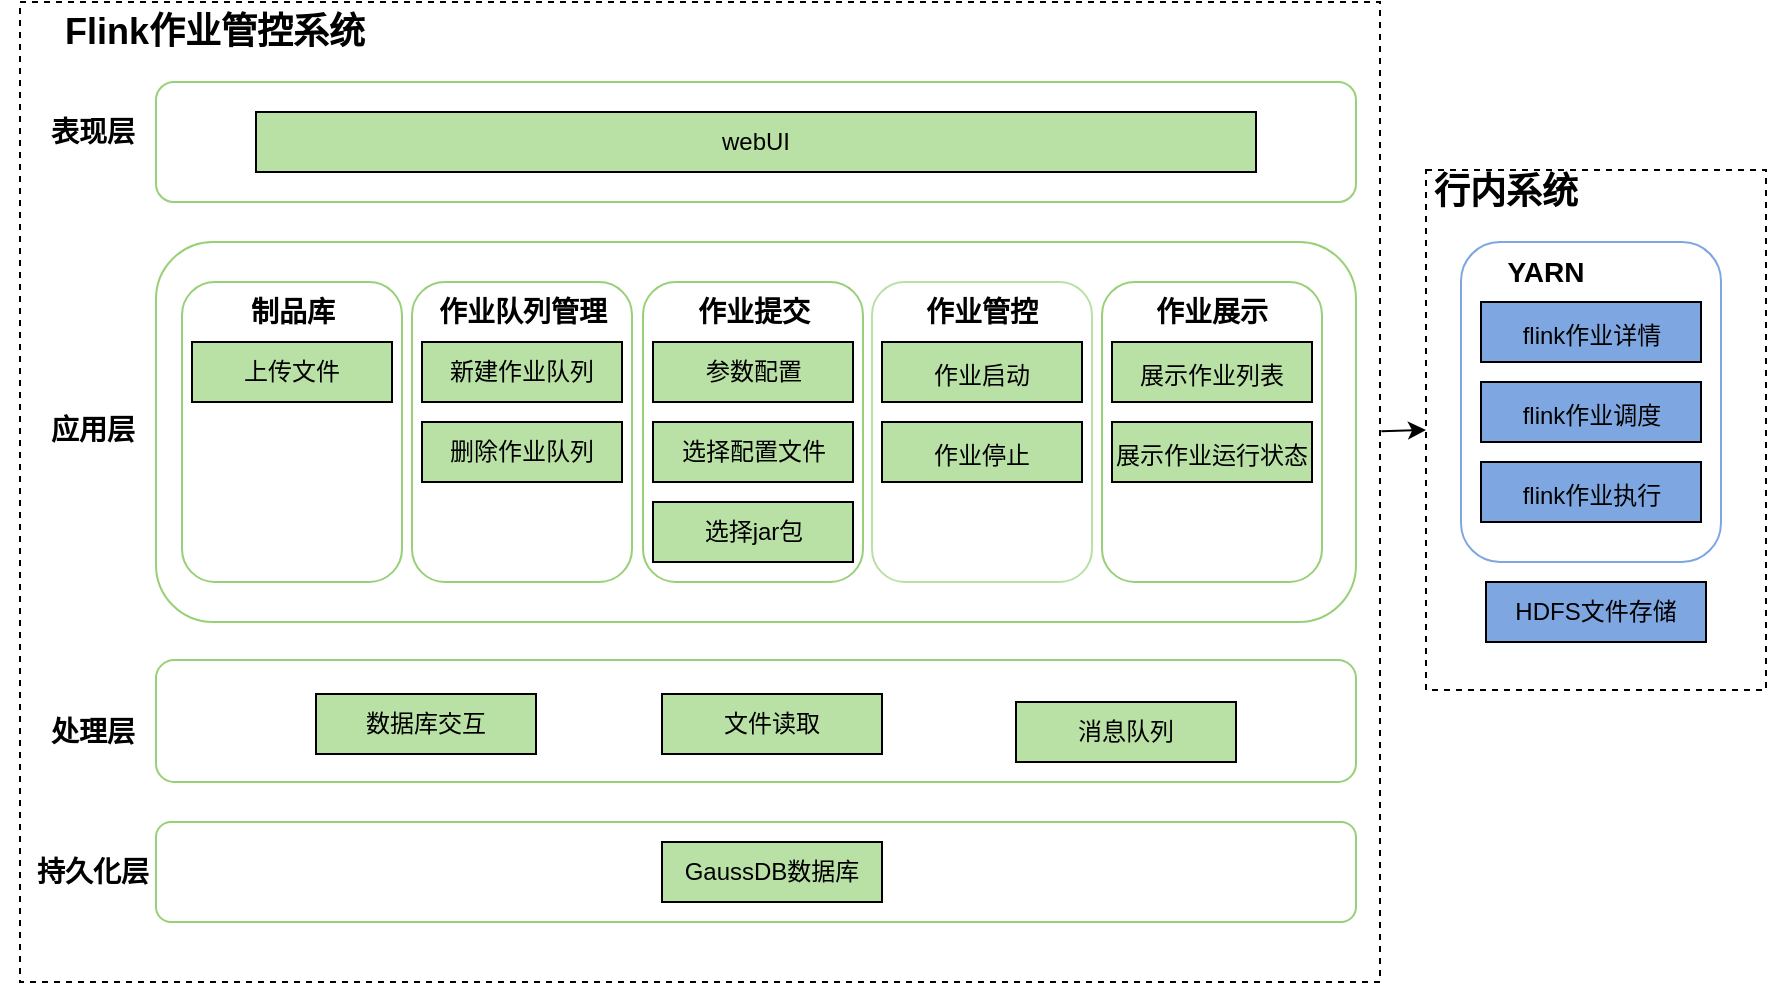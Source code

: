 <mxfile version="15.5.7" type="github">
  <diagram id="EsC2Hzitvl2C8W4MN_cd" name="Page-1">
    <mxGraphModel dx="902" dy="612" grid="1" gridSize="10" guides="1" tooltips="1" connect="1" arrows="1" fold="1" page="1" pageScale="1" pageWidth="827" pageHeight="1169" math="0" shadow="0">
      <root>
        <mxCell id="0" />
        <mxCell id="1" parent="0" />
        <mxCell id="YzSAeH3SV0ryD27Wd0aZ-28" value="" style="rounded=0;whiteSpace=wrap;html=1;dashed=1;" parent="1" vertex="1">
          <mxGeometry x="22" y="150" width="680" height="490" as="geometry" />
        </mxCell>
        <mxCell id="YzSAeH3SV0ryD27Wd0aZ-1" value="" style="rounded=1;whiteSpace=wrap;html=1;fontSize=12;fillColor=#FFFFFF;strokeColor=#97D077;" parent="1" vertex="1">
          <mxGeometry x="90" y="270" width="600" height="190" as="geometry" />
        </mxCell>
        <mxCell id="gV4cx4a58wu5mKHUhv7m-3" value="" style="rounded=1;whiteSpace=wrap;html=1;strokeColor=#97D077;fillColor=#FFFFFF;" vertex="1" parent="1">
          <mxGeometry x="218" y="290" width="110" height="150" as="geometry" />
        </mxCell>
        <mxCell id="YzSAeH3SV0ryD27Wd0aZ-29" value="" style="rounded=0;whiteSpace=wrap;html=1;dashed=1;" parent="1" vertex="1">
          <mxGeometry x="725" y="234" width="170" height="260" as="geometry" />
        </mxCell>
        <mxCell id="YzSAeH3SV0ryD27Wd0aZ-17" value="" style="rounded=1;whiteSpace=wrap;html=1;strokeColor=#7EA6E0;fillColor=#FFFFFF;" parent="1" vertex="1">
          <mxGeometry x="742.5" y="270" width="130" height="160" as="geometry" />
        </mxCell>
        <mxCell id="YzSAeH3SV0ryD27Wd0aZ-2" value="" style="rounded=1;whiteSpace=wrap;html=1;strokeColor=#97D077;fillColor=#FFFFFF;" parent="1" vertex="1">
          <mxGeometry x="563" y="290" width="110" height="150" as="geometry" />
        </mxCell>
        <mxCell id="YzSAeH3SV0ryD27Wd0aZ-3" value="" style="rounded=1;whiteSpace=wrap;html=1;strokeColor=#97D077;fillColor=#FFFFFF;" parent="1" vertex="1">
          <mxGeometry x="90" y="479" width="600" height="61" as="geometry" />
        </mxCell>
        <mxCell id="YzSAeH3SV0ryD27Wd0aZ-4" value="" style="rounded=1;whiteSpace=wrap;html=1;strokeColor=#B9E0A5;fillColor=#FFFFFF;" parent="1" vertex="1">
          <mxGeometry x="448" y="290" width="110" height="150" as="geometry" />
        </mxCell>
        <mxCell id="YzSAeH3SV0ryD27Wd0aZ-5" value="" style="rounded=1;whiteSpace=wrap;html=1;strokeColor=#97D077;fillColor=#FFFFFF;" parent="1" vertex="1">
          <mxGeometry x="333.5" y="290" width="110" height="150" as="geometry" />
        </mxCell>
        <mxCell id="YzSAeH3SV0ryD27Wd0aZ-6" value="&lt;span style=&quot;font-size: 12px&quot;&gt;作业启动&lt;/span&gt;" style="rounded=0;whiteSpace=wrap;html=1;fontSize=18;fillColor=#B9E0A5;" parent="1" vertex="1">
          <mxGeometry x="453" y="320" width="100" height="30" as="geometry" />
        </mxCell>
        <mxCell id="YzSAeH3SV0ryD27Wd0aZ-7" value="&lt;span style=&quot;font-size: 12px&quot;&gt;展示作业列表&lt;/span&gt;" style="rounded=0;whiteSpace=wrap;html=1;fontSize=18;fillColor=#B9E0A5;" parent="1" vertex="1">
          <mxGeometry x="568" y="320" width="100" height="30" as="geometry" />
        </mxCell>
        <mxCell id="YzSAeH3SV0ryD27Wd0aZ-8" value="参数配置" style="rounded=0;whiteSpace=wrap;html=1;fontSize=12;fillColor=#B9E0A5;" parent="1" vertex="1">
          <mxGeometry x="338.5" y="320" width="100" height="30" as="geometry" />
        </mxCell>
        <mxCell id="YzSAeH3SV0ryD27Wd0aZ-9" value="选择配置文件" style="rounded=0;whiteSpace=wrap;html=1;fontSize=12;fillColor=#B9E0A5;" parent="1" vertex="1">
          <mxGeometry x="338.5" y="360" width="100" height="30" as="geometry" />
        </mxCell>
        <mxCell id="YzSAeH3SV0ryD27Wd0aZ-10" value="&lt;b&gt;&lt;font style=&quot;font-size: 14px&quot;&gt;作业提交&lt;/font&gt;&lt;/b&gt;" style="text;html=1;strokeColor=none;fillColor=none;align=center;verticalAlign=middle;whiteSpace=wrap;rounded=0;fontFamily=Helvetica;" parent="1" vertex="1">
          <mxGeometry x="358.5" y="290" width="60" height="30" as="geometry" />
        </mxCell>
        <mxCell id="YzSAeH3SV0ryD27Wd0aZ-11" value="&lt;span style=&quot;font-size: 12px&quot;&gt;作业停止&lt;/span&gt;" style="rounded=0;whiteSpace=wrap;html=1;fontSize=18;fillColor=#B9E0A5;" parent="1" vertex="1">
          <mxGeometry x="453" y="360" width="100" height="30" as="geometry" />
        </mxCell>
        <mxCell id="YzSAeH3SV0ryD27Wd0aZ-12" value="&lt;span style=&quot;font-size: 14px&quot;&gt;&lt;b&gt;作业管控&lt;/b&gt;&lt;/span&gt;" style="text;html=1;strokeColor=none;fillColor=none;align=center;verticalAlign=middle;whiteSpace=wrap;rounded=0;fontFamily=Helvetica;" parent="1" vertex="1">
          <mxGeometry x="473" y="290" width="60" height="30" as="geometry" />
        </mxCell>
        <mxCell id="YzSAeH3SV0ryD27Wd0aZ-13" value="&lt;span style=&quot;font-size: 12px&quot;&gt;展示作业运行状态&lt;/span&gt;" style="rounded=0;whiteSpace=wrap;html=1;fontSize=18;fillColor=#B9E0A5;" parent="1" vertex="1">
          <mxGeometry x="568" y="360" width="100" height="30" as="geometry" />
        </mxCell>
        <mxCell id="YzSAeH3SV0ryD27Wd0aZ-14" value="&lt;span style=&quot;font-size: 14px&quot;&gt;&lt;b&gt;YARN&lt;/b&gt;&lt;/span&gt;" style="text;html=1;strokeColor=none;fillColor=none;align=center;verticalAlign=middle;whiteSpace=wrap;rounded=0;fontFamily=Helvetica;" parent="1" vertex="1">
          <mxGeometry x="755" y="270" width="60" height="30" as="geometry" />
        </mxCell>
        <mxCell id="YzSAeH3SV0ryD27Wd0aZ-15" value="&lt;font style=&quot;font-size: 14px&quot;&gt;&lt;b&gt;应用层&lt;/b&gt;&lt;/font&gt;" style="text;html=1;strokeColor=none;fillColor=none;align=center;verticalAlign=middle;whiteSpace=wrap;rounded=0;" parent="1" vertex="1">
          <mxGeometry x="12" y="349" width="92.5" height="30" as="geometry" />
        </mxCell>
        <mxCell id="YzSAeH3SV0ryD27Wd0aZ-16" value="&lt;b&gt;&lt;font style=&quot;font-size: 14px&quot;&gt;持久化层&lt;/font&gt;&lt;/b&gt;" style="text;html=1;strokeColor=none;fillColor=none;align=center;verticalAlign=middle;whiteSpace=wrap;rounded=0;" parent="1" vertex="1">
          <mxGeometry x="12" y="570" width="92.5" height="30" as="geometry" />
        </mxCell>
        <mxCell id="YzSAeH3SV0ryD27Wd0aZ-18" value="&lt;b&gt;&lt;font style=&quot;font-size: 14px&quot;&gt;作业展示&lt;/font&gt;&lt;/b&gt;" style="text;html=1;strokeColor=none;fillColor=none;align=center;verticalAlign=middle;whiteSpace=wrap;rounded=0;fontFamily=Helvetica;" parent="1" vertex="1">
          <mxGeometry x="588" y="290" width="60" height="30" as="geometry" />
        </mxCell>
        <mxCell id="YzSAeH3SV0ryD27Wd0aZ-19" value="&lt;b&gt;&lt;font style=&quot;font-size: 18px&quot;&gt;行内系统&lt;/font&gt;&lt;/b&gt;" style="text;html=1;strokeColor=none;fillColor=none;align=center;verticalAlign=middle;whiteSpace=wrap;rounded=0;fontFamily=Helvetica;" parent="1" vertex="1">
          <mxGeometry x="725" y="230" width="80" height="30" as="geometry" />
        </mxCell>
        <mxCell id="YzSAeH3SV0ryD27Wd0aZ-20" value="&lt;span style=&quot;font-size: 12px&quot;&gt;flink作业详情&lt;/span&gt;" style="rounded=0;whiteSpace=wrap;html=1;fontSize=18;fillColor=#7EA6E0;" parent="1" vertex="1">
          <mxGeometry x="752.5" y="300" width="110" height="30" as="geometry" />
        </mxCell>
        <mxCell id="YzSAeH3SV0ryD27Wd0aZ-21" value="&lt;font style=&quot;font-size: 14px&quot;&gt;&lt;b&gt;处理层&lt;/b&gt;&lt;/font&gt;" style="text;html=1;strokeColor=none;fillColor=none;align=center;verticalAlign=middle;whiteSpace=wrap;rounded=0;" parent="1" vertex="1">
          <mxGeometry x="12" y="500" width="92.5" height="30" as="geometry" />
        </mxCell>
        <mxCell id="YzSAeH3SV0ryD27Wd0aZ-22" value="" style="rounded=1;whiteSpace=wrap;html=1;strokeColor=#97D077;fillColor=#FFFFFF;" parent="1" vertex="1">
          <mxGeometry x="90" y="560" width="600" height="50" as="geometry" />
        </mxCell>
        <mxCell id="YzSAeH3SV0ryD27Wd0aZ-23" value="GaussDB数据库" style="rounded=0;whiteSpace=wrap;html=1;fontSize=12;fillColor=#B9E0A5;" parent="1" vertex="1">
          <mxGeometry x="343" y="570" width="110" height="30" as="geometry" />
        </mxCell>
        <mxCell id="YzSAeH3SV0ryD27Wd0aZ-24" value="HDFS文件存储" style="rounded=0;whiteSpace=wrap;html=1;fontSize=12;fillColor=#7EA6E0;" parent="1" vertex="1">
          <mxGeometry x="755" y="440" width="110" height="30" as="geometry" />
        </mxCell>
        <mxCell id="YzSAeH3SV0ryD27Wd0aZ-25" value="" style="rounded=1;whiteSpace=wrap;html=1;fontSize=12;fillColor=#FFFFFF;strokeColor=#97D077;" parent="1" vertex="1">
          <mxGeometry x="90" y="190" width="600" height="60" as="geometry" />
        </mxCell>
        <mxCell id="YzSAeH3SV0ryD27Wd0aZ-26" value="webUI" style="rounded=0;whiteSpace=wrap;html=1;fontSize=12;fillColor=#B9E0A5;" parent="1" vertex="1">
          <mxGeometry x="140" y="205" width="500" height="30" as="geometry" />
        </mxCell>
        <mxCell id="YzSAeH3SV0ryD27Wd0aZ-27" value="&lt;font style=&quot;font-size: 14px&quot;&gt;&lt;b&gt;表现层&lt;/b&gt;&lt;/font&gt;" style="text;html=1;strokeColor=none;fillColor=none;align=center;verticalAlign=middle;whiteSpace=wrap;rounded=0;" parent="1" vertex="1">
          <mxGeometry x="12" y="200" width="92.5" height="30" as="geometry" />
        </mxCell>
        <mxCell id="YzSAeH3SV0ryD27Wd0aZ-30" value="" style="endArrow=classic;html=1;rounded=0;entryX=0;entryY=0.5;entryDx=0;entryDy=0;exitX=1.001;exitY=0.438;exitDx=0;exitDy=0;exitPerimeter=0;" parent="1" source="YzSAeH3SV0ryD27Wd0aZ-28" target="YzSAeH3SV0ryD27Wd0aZ-29" edge="1">
          <mxGeometry width="50" height="50" relative="1" as="geometry">
            <mxPoint x="705" y="400" as="sourcePoint" />
            <mxPoint x="527.5" y="660" as="targetPoint" />
          </mxGeometry>
        </mxCell>
        <mxCell id="YzSAeH3SV0ryD27Wd0aZ-31" value="&lt;span style=&quot;font-size: 12px&quot;&gt;flink作业调度&lt;/span&gt;" style="rounded=0;whiteSpace=wrap;html=1;fontSize=18;fillColor=#7EA6E0;" parent="1" vertex="1">
          <mxGeometry x="752.5" y="340" width="110" height="30" as="geometry" />
        </mxCell>
        <mxCell id="YzSAeH3SV0ryD27Wd0aZ-32" value="&lt;span style=&quot;font-size: 12px&quot;&gt;flink作业执行&lt;/span&gt;" style="rounded=0;whiteSpace=wrap;html=1;fontSize=18;fillColor=#7EA6E0;" parent="1" vertex="1">
          <mxGeometry x="752.5" y="380" width="110" height="30" as="geometry" />
        </mxCell>
        <mxCell id="YzSAeH3SV0ryD27Wd0aZ-33" value="数据库交互" style="rounded=0;whiteSpace=wrap;html=1;fontSize=12;fillColor=#B9E0A5;" parent="1" vertex="1">
          <mxGeometry x="170" y="496" width="110" height="30" as="geometry" />
        </mxCell>
        <mxCell id="YzSAeH3SV0ryD27Wd0aZ-34" value="文件读取" style="rounded=0;whiteSpace=wrap;html=1;fontSize=12;fillColor=#B9E0A5;" parent="1" vertex="1">
          <mxGeometry x="343" y="496" width="110" height="30" as="geometry" />
        </mxCell>
        <mxCell id="YzSAeH3SV0ryD27Wd0aZ-36" value="&lt;b&gt;&lt;font style=&quot;font-size: 18px&quot;&gt;Flink作业管控系统&lt;/font&gt;&lt;/b&gt;" style="text;html=1;strokeColor=none;fillColor=none;align=center;verticalAlign=middle;whiteSpace=wrap;rounded=0;fontFamily=Helvetica;" parent="1" vertex="1">
          <mxGeometry x="40" y="150" width="159" height="30" as="geometry" />
        </mxCell>
        <mxCell id="0565Y68Z-H2RKIHmMN8B-1" value="消息队列" style="rounded=0;whiteSpace=wrap;html=1;fontSize=12;fillColor=#B9E0A5;" parent="1" vertex="1">
          <mxGeometry x="520" y="500" width="110" height="30" as="geometry" />
        </mxCell>
        <mxCell id="0565Y68Z-H2RKIHmMN8B-2" value="选择jar包" style="rounded=0;whiteSpace=wrap;html=1;fontSize=12;fillColor=#B9E0A5;" parent="1" vertex="1">
          <mxGeometry x="338.5" y="400" width="100" height="30" as="geometry" />
        </mxCell>
        <mxCell id="gV4cx4a58wu5mKHUhv7m-2" value="新建作业队列" style="rounded=0;whiteSpace=wrap;html=1;fontSize=12;fillColor=#B9E0A5;" vertex="1" parent="1">
          <mxGeometry x="223" y="320" width="100" height="30" as="geometry" />
        </mxCell>
        <mxCell id="gV4cx4a58wu5mKHUhv7m-6" value="&lt;b&gt;&lt;font style=&quot;font-size: 14px&quot;&gt;作业队列管理&lt;/font&gt;&lt;/b&gt;" style="text;html=1;strokeColor=none;fillColor=none;align=center;verticalAlign=middle;whiteSpace=wrap;rounded=0;fontFamily=Helvetica;" vertex="1" parent="1">
          <mxGeometry x="225.5" y="290" width="95" height="30" as="geometry" />
        </mxCell>
        <mxCell id="gV4cx4a58wu5mKHUhv7m-9" value="删除作业队列" style="rounded=0;whiteSpace=wrap;html=1;fontSize=12;fillColor=#B9E0A5;" vertex="1" parent="1">
          <mxGeometry x="223" y="360" width="100" height="30" as="geometry" />
        </mxCell>
        <mxCell id="gV4cx4a58wu5mKHUhv7m-10" value="" style="rounded=1;whiteSpace=wrap;html=1;strokeColor=#97D077;fillColor=#FFFFFF;" vertex="1" parent="1">
          <mxGeometry x="103" y="290" width="110" height="150" as="geometry" />
        </mxCell>
        <mxCell id="gV4cx4a58wu5mKHUhv7m-11" value="上传文件" style="rounded=0;whiteSpace=wrap;html=1;fontSize=12;fillColor=#B9E0A5;" vertex="1" parent="1">
          <mxGeometry x="108" y="320" width="100" height="30" as="geometry" />
        </mxCell>
        <mxCell id="gV4cx4a58wu5mKHUhv7m-12" value="&lt;span style=&quot;font-size: 14px&quot;&gt;&lt;b&gt;制品库&lt;/b&gt;&lt;/span&gt;" style="text;html=1;strokeColor=none;fillColor=none;align=center;verticalAlign=middle;whiteSpace=wrap;rounded=0;fontFamily=Helvetica;" vertex="1" parent="1">
          <mxGeometry x="110.5" y="290" width="95" height="30" as="geometry" />
        </mxCell>
      </root>
    </mxGraphModel>
  </diagram>
</mxfile>
